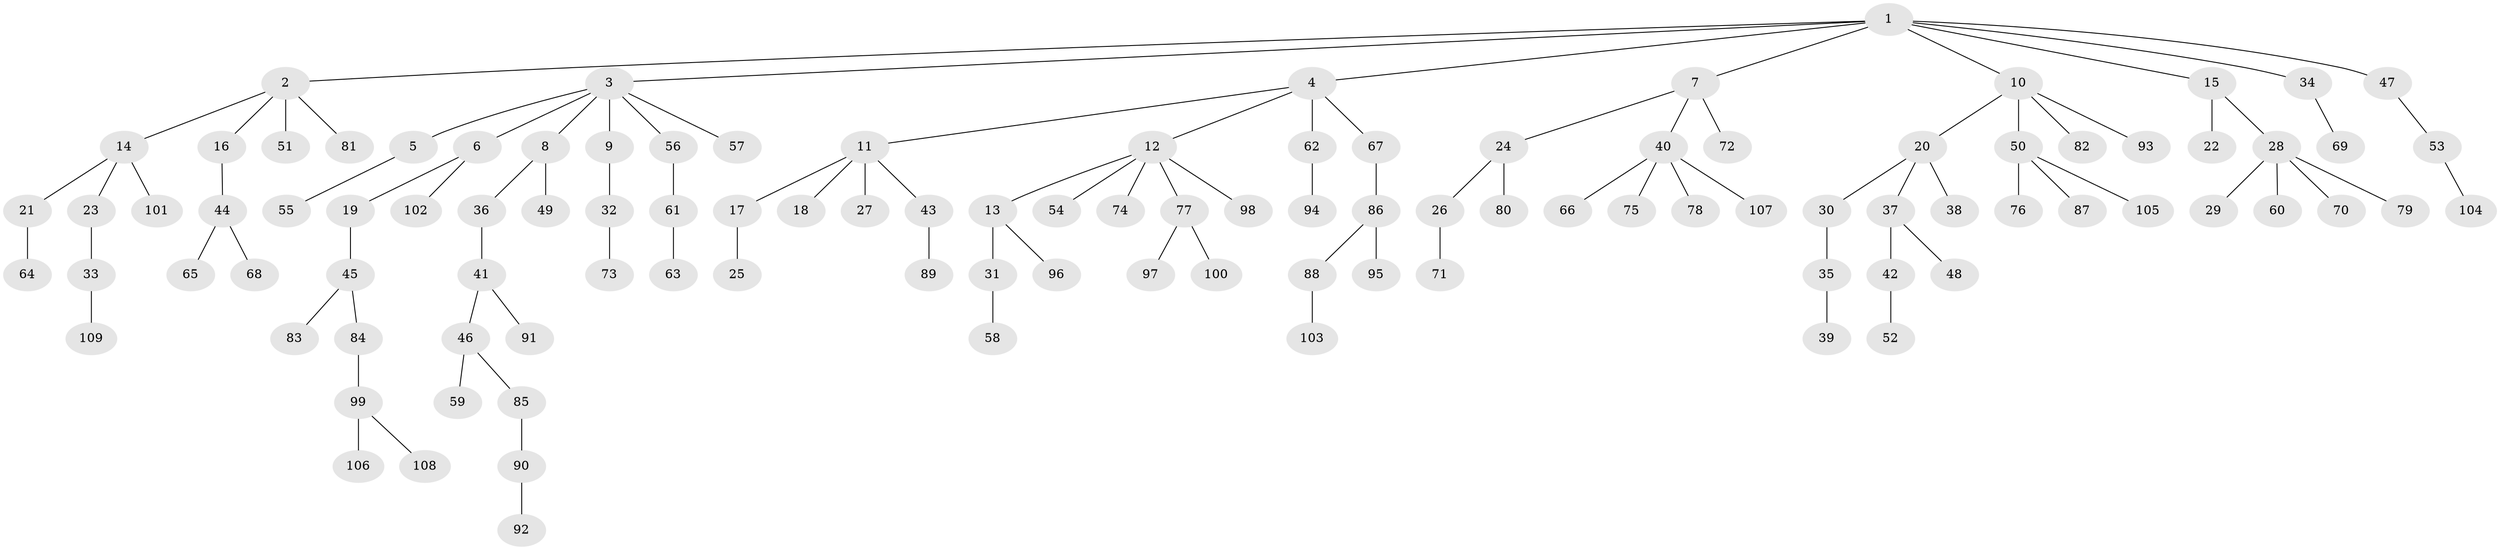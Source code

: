 // Generated by graph-tools (version 1.1) at 2025/11/02/27/25 16:11:28]
// undirected, 109 vertices, 108 edges
graph export_dot {
graph [start="1"]
  node [color=gray90,style=filled];
  1;
  2;
  3;
  4;
  5;
  6;
  7;
  8;
  9;
  10;
  11;
  12;
  13;
  14;
  15;
  16;
  17;
  18;
  19;
  20;
  21;
  22;
  23;
  24;
  25;
  26;
  27;
  28;
  29;
  30;
  31;
  32;
  33;
  34;
  35;
  36;
  37;
  38;
  39;
  40;
  41;
  42;
  43;
  44;
  45;
  46;
  47;
  48;
  49;
  50;
  51;
  52;
  53;
  54;
  55;
  56;
  57;
  58;
  59;
  60;
  61;
  62;
  63;
  64;
  65;
  66;
  67;
  68;
  69;
  70;
  71;
  72;
  73;
  74;
  75;
  76;
  77;
  78;
  79;
  80;
  81;
  82;
  83;
  84;
  85;
  86;
  87;
  88;
  89;
  90;
  91;
  92;
  93;
  94;
  95;
  96;
  97;
  98;
  99;
  100;
  101;
  102;
  103;
  104;
  105;
  106;
  107;
  108;
  109;
  1 -- 2;
  1 -- 3;
  1 -- 4;
  1 -- 7;
  1 -- 10;
  1 -- 15;
  1 -- 34;
  1 -- 47;
  2 -- 14;
  2 -- 16;
  2 -- 51;
  2 -- 81;
  3 -- 5;
  3 -- 6;
  3 -- 8;
  3 -- 9;
  3 -- 56;
  3 -- 57;
  4 -- 11;
  4 -- 12;
  4 -- 62;
  4 -- 67;
  5 -- 55;
  6 -- 19;
  6 -- 102;
  7 -- 24;
  7 -- 40;
  7 -- 72;
  8 -- 36;
  8 -- 49;
  9 -- 32;
  10 -- 20;
  10 -- 50;
  10 -- 82;
  10 -- 93;
  11 -- 17;
  11 -- 18;
  11 -- 27;
  11 -- 43;
  12 -- 13;
  12 -- 54;
  12 -- 74;
  12 -- 77;
  12 -- 98;
  13 -- 31;
  13 -- 96;
  14 -- 21;
  14 -- 23;
  14 -- 101;
  15 -- 22;
  15 -- 28;
  16 -- 44;
  17 -- 25;
  19 -- 45;
  20 -- 30;
  20 -- 37;
  20 -- 38;
  21 -- 64;
  23 -- 33;
  24 -- 26;
  24 -- 80;
  26 -- 71;
  28 -- 29;
  28 -- 60;
  28 -- 70;
  28 -- 79;
  30 -- 35;
  31 -- 58;
  32 -- 73;
  33 -- 109;
  34 -- 69;
  35 -- 39;
  36 -- 41;
  37 -- 42;
  37 -- 48;
  40 -- 66;
  40 -- 75;
  40 -- 78;
  40 -- 107;
  41 -- 46;
  41 -- 91;
  42 -- 52;
  43 -- 89;
  44 -- 65;
  44 -- 68;
  45 -- 83;
  45 -- 84;
  46 -- 59;
  46 -- 85;
  47 -- 53;
  50 -- 76;
  50 -- 87;
  50 -- 105;
  53 -- 104;
  56 -- 61;
  61 -- 63;
  62 -- 94;
  67 -- 86;
  77 -- 97;
  77 -- 100;
  84 -- 99;
  85 -- 90;
  86 -- 88;
  86 -- 95;
  88 -- 103;
  90 -- 92;
  99 -- 106;
  99 -- 108;
}
